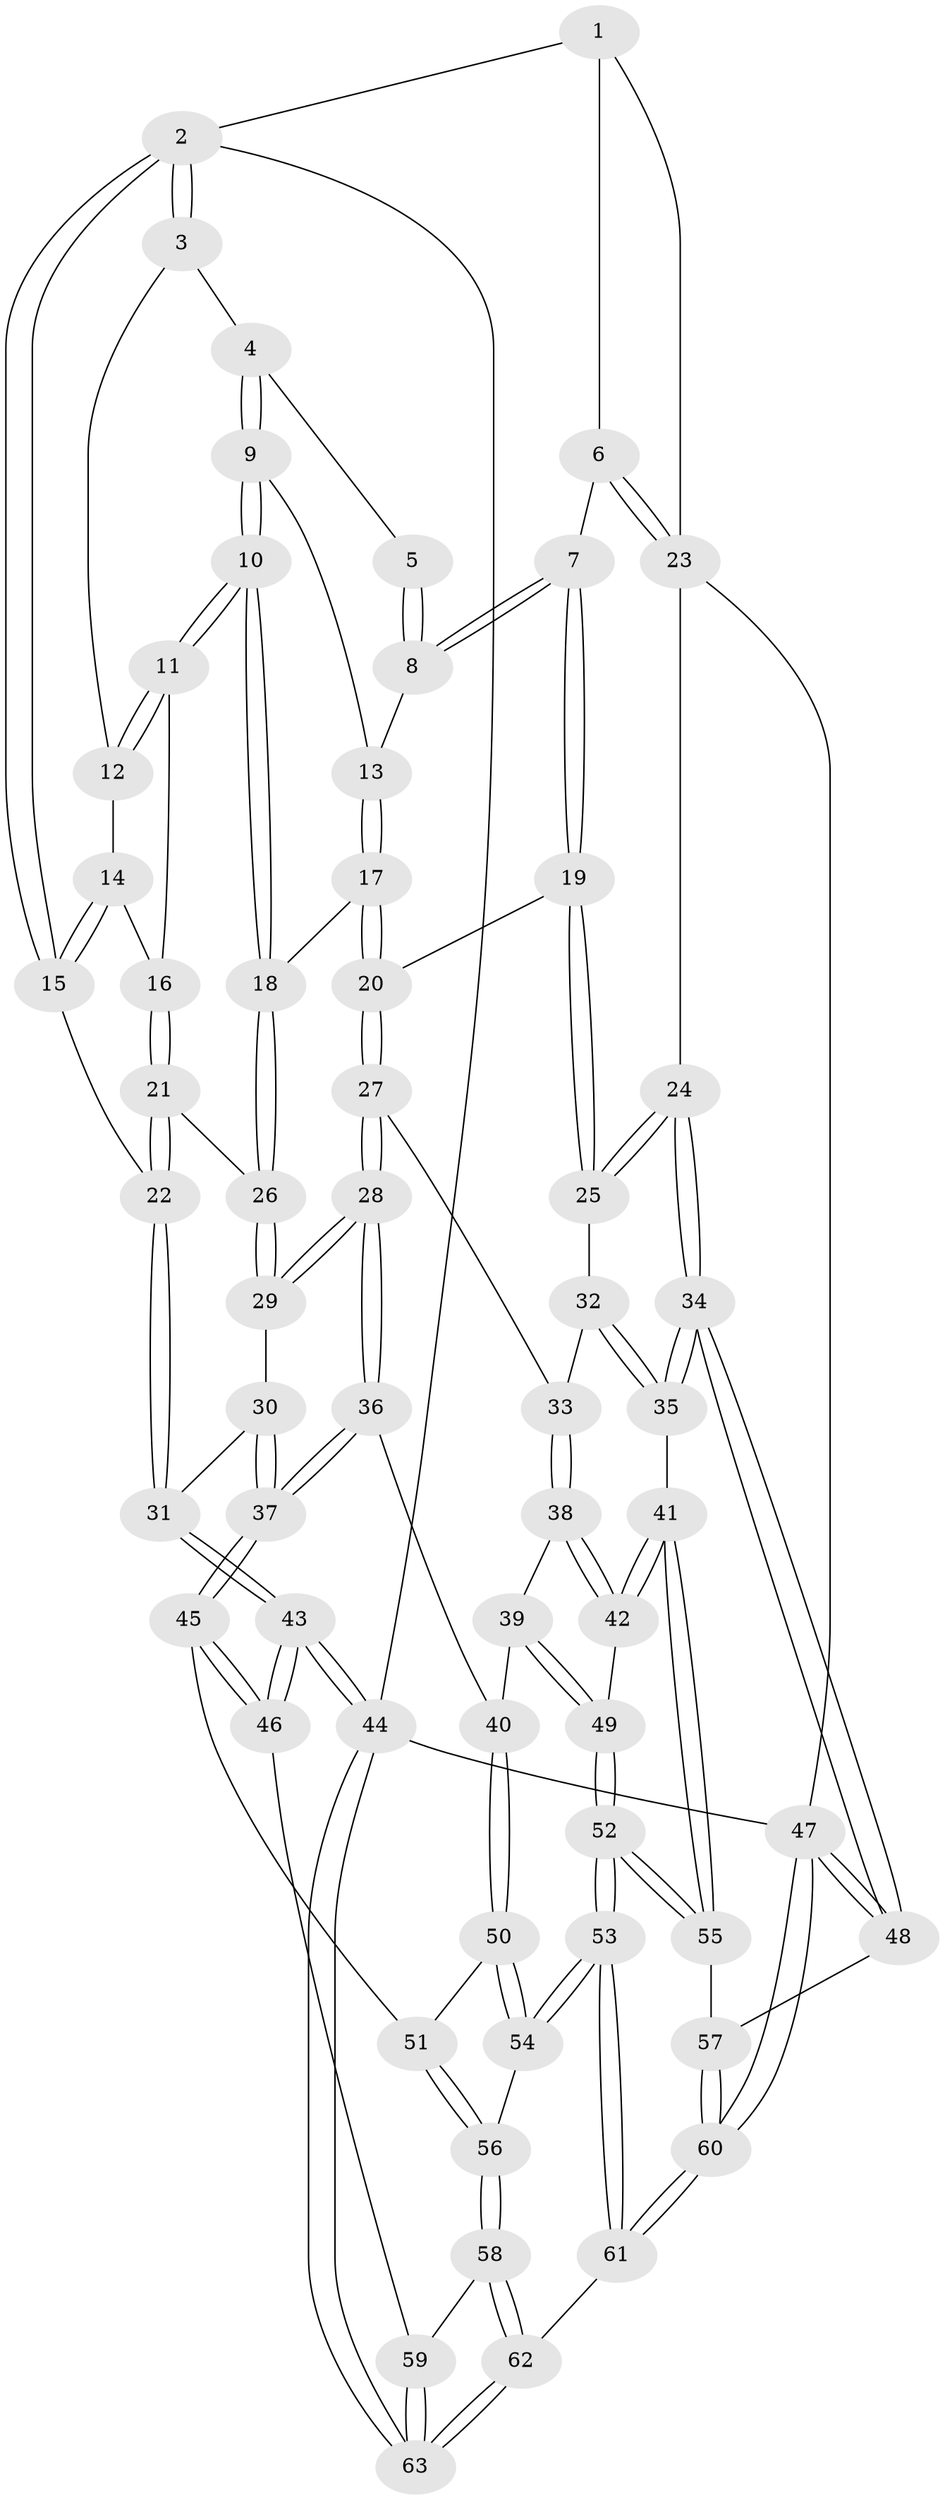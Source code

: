 // Generated by graph-tools (version 1.1) at 2025/27/03/09/25 03:27:06]
// undirected, 63 vertices, 154 edges
graph export_dot {
graph [start="1"]
  node [color=gray90,style=filled];
  1 [pos="+0.7790788086973305+0"];
  2 [pos="+0+0"];
  3 [pos="+0+0"];
  4 [pos="+0.44359503209327256+0"];
  5 [pos="+0.7203193556368559+0"];
  6 [pos="+0.9774175197943344+0.18271957049372628"];
  7 [pos="+0.7735507113710585+0.18192946578792427"];
  8 [pos="+0.7450470786028978+0.12255458485809467"];
  9 [pos="+0.4363629386941319+0"];
  10 [pos="+0.354735239544768+0.19665718180479186"];
  11 [pos="+0.3378175596158475+0.19223016799288117"];
  12 [pos="+0.15500029996414505+0.04671517412910092"];
  13 [pos="+0.5843237075479882+0.13180971066325847"];
  14 [pos="+0.12976873409509593+0.13269679494489403"];
  15 [pos="+0+0.17213841135499108"];
  16 [pos="+0.1530748329020872+0.20750215766049254"];
  17 [pos="+0.4828867830786439+0.2877419557937536"];
  18 [pos="+0.37688302628005504+0.24860861128283368"];
  19 [pos="+0.7707820371220944+0.18800316171202866"];
  20 [pos="+0.5949493452980709+0.37685777978170687"];
  21 [pos="+0.06984466099326357+0.28089939789608115"];
  22 [pos="+0+0.36336067437087943"];
  23 [pos="+1+0.23742557993472718"];
  24 [pos="+1+0.4578780085687639"];
  25 [pos="+0.8826142627473447+0.4474286876268224"];
  26 [pos="+0.3064942669793162+0.3458721687823253"];
  27 [pos="+0.603542346854474+0.41390976673714636"];
  28 [pos="+0.32085938270595493+0.5375742563471858"];
  29 [pos="+0.29268246292103034+0.3849810012165691"];
  30 [pos="+0.04643226380237779+0.4442568589463552"];
  31 [pos="+0+0.404389321503385"];
  32 [pos="+0.8226763325253535+0.46740514399369315"];
  33 [pos="+0.607117929361368+0.419972768064656"];
  34 [pos="+1+0.650614290024258"];
  35 [pos="+0.7885165138557361+0.6313956286108257"];
  36 [pos="+0.30864488600591394+0.5853158193387499"];
  37 [pos="+0.2597127263300574+0.611033906230924"];
  38 [pos="+0.6060027453372469+0.4362800456380408"];
  39 [pos="+0.425630562937956+0.6394494572587498"];
  40 [pos="+0.39120951435427986+0.6354134447353383"];
  41 [pos="+0.7132970546113632+0.7030645911991664"];
  42 [pos="+0.6372715370214291+0.6280150594174805"];
  43 [pos="+0+0.765910731533074"];
  44 [pos="+0+1"];
  45 [pos="+0.1869500281290035+0.7177944211520007"];
  46 [pos="+0.11536024646387748+0.767510912522674"];
  47 [pos="+1+1"];
  48 [pos="+1+0.8170513429240602"];
  49 [pos="+0.49666388571372816+0.6803182566436641"];
  50 [pos="+0.38573473321685964+0.7552985056887026"];
  51 [pos="+0.284344780412144+0.7716217827413254"];
  52 [pos="+0.5169790958723642+0.8789922447555244"];
  53 [pos="+0.5047635499997344+0.894588778819222"];
  54 [pos="+0.4398836499880871+0.8692578695049926"];
  55 [pos="+0.7244077871471887+0.775454718286708"];
  56 [pos="+0.36502900077798917+0.87152981499936"];
  57 [pos="+0.7938119421326079+0.8300384573587585"];
  58 [pos="+0.2691421300745116+0.9222551885653809"];
  59 [pos="+0.19759374408884153+0.8921601109343545"];
  60 [pos="+0.7024308095953002+1"];
  61 [pos="+0.5337420412499075+1"];
  62 [pos="+0.3529396620769358+1"];
  63 [pos="+0+1"];
  1 -- 2;
  1 -- 6;
  1 -- 23;
  2 -- 3;
  2 -- 3;
  2 -- 15;
  2 -- 15;
  2 -- 44;
  3 -- 4;
  3 -- 12;
  4 -- 5;
  4 -- 9;
  4 -- 9;
  5 -- 8;
  5 -- 8;
  6 -- 7;
  6 -- 23;
  6 -- 23;
  7 -- 8;
  7 -- 8;
  7 -- 19;
  7 -- 19;
  8 -- 13;
  9 -- 10;
  9 -- 10;
  9 -- 13;
  10 -- 11;
  10 -- 11;
  10 -- 18;
  10 -- 18;
  11 -- 12;
  11 -- 12;
  11 -- 16;
  12 -- 14;
  13 -- 17;
  13 -- 17;
  14 -- 15;
  14 -- 15;
  14 -- 16;
  15 -- 22;
  16 -- 21;
  16 -- 21;
  17 -- 18;
  17 -- 20;
  17 -- 20;
  18 -- 26;
  18 -- 26;
  19 -- 20;
  19 -- 25;
  19 -- 25;
  20 -- 27;
  20 -- 27;
  21 -- 22;
  21 -- 22;
  21 -- 26;
  22 -- 31;
  22 -- 31;
  23 -- 24;
  23 -- 47;
  24 -- 25;
  24 -- 25;
  24 -- 34;
  24 -- 34;
  25 -- 32;
  26 -- 29;
  26 -- 29;
  27 -- 28;
  27 -- 28;
  27 -- 33;
  28 -- 29;
  28 -- 29;
  28 -- 36;
  28 -- 36;
  29 -- 30;
  30 -- 31;
  30 -- 37;
  30 -- 37;
  31 -- 43;
  31 -- 43;
  32 -- 33;
  32 -- 35;
  32 -- 35;
  33 -- 38;
  33 -- 38;
  34 -- 35;
  34 -- 35;
  34 -- 48;
  34 -- 48;
  35 -- 41;
  36 -- 37;
  36 -- 37;
  36 -- 40;
  37 -- 45;
  37 -- 45;
  38 -- 39;
  38 -- 42;
  38 -- 42;
  39 -- 40;
  39 -- 49;
  39 -- 49;
  40 -- 50;
  40 -- 50;
  41 -- 42;
  41 -- 42;
  41 -- 55;
  41 -- 55;
  42 -- 49;
  43 -- 44;
  43 -- 44;
  43 -- 46;
  43 -- 46;
  44 -- 63;
  44 -- 63;
  44 -- 47;
  45 -- 46;
  45 -- 46;
  45 -- 51;
  46 -- 59;
  47 -- 48;
  47 -- 48;
  47 -- 60;
  47 -- 60;
  48 -- 57;
  49 -- 52;
  49 -- 52;
  50 -- 51;
  50 -- 54;
  50 -- 54;
  51 -- 56;
  51 -- 56;
  52 -- 53;
  52 -- 53;
  52 -- 55;
  52 -- 55;
  53 -- 54;
  53 -- 54;
  53 -- 61;
  53 -- 61;
  54 -- 56;
  55 -- 57;
  56 -- 58;
  56 -- 58;
  57 -- 60;
  57 -- 60;
  58 -- 59;
  58 -- 62;
  58 -- 62;
  59 -- 63;
  59 -- 63;
  60 -- 61;
  60 -- 61;
  61 -- 62;
  62 -- 63;
  62 -- 63;
}
